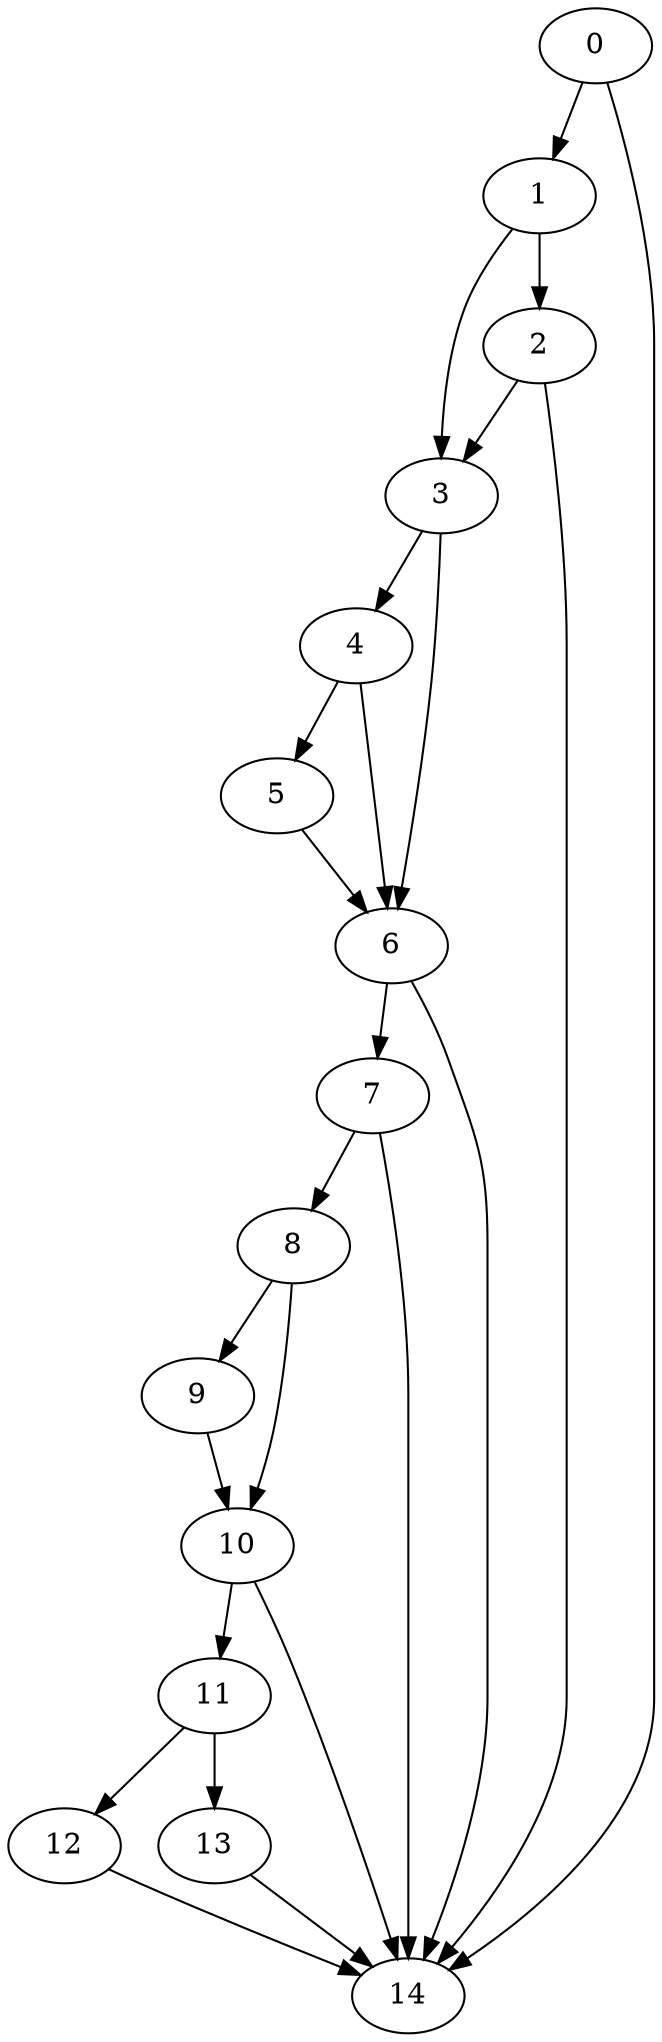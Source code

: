 digraph {
	0
	1
	2
	3
	4
	5
	6
	7
	8
	9
	10
	11
	12
	13
	14
	11 -> 12
	11 -> 13
	0 -> 14
	2 -> 14
	6 -> 14
	7 -> 14
	10 -> 14
	12 -> 14
	13 -> 14
	1 -> 2
	4 -> 5
	2 -> 3
	1 -> 3
	7 -> 8
	8 -> 10
	9 -> 10
	10 -> 11
	0 -> 1
	3 -> 4
	3 -> 6
	4 -> 6
	5 -> 6
	6 -> 7
	8 -> 9
}

